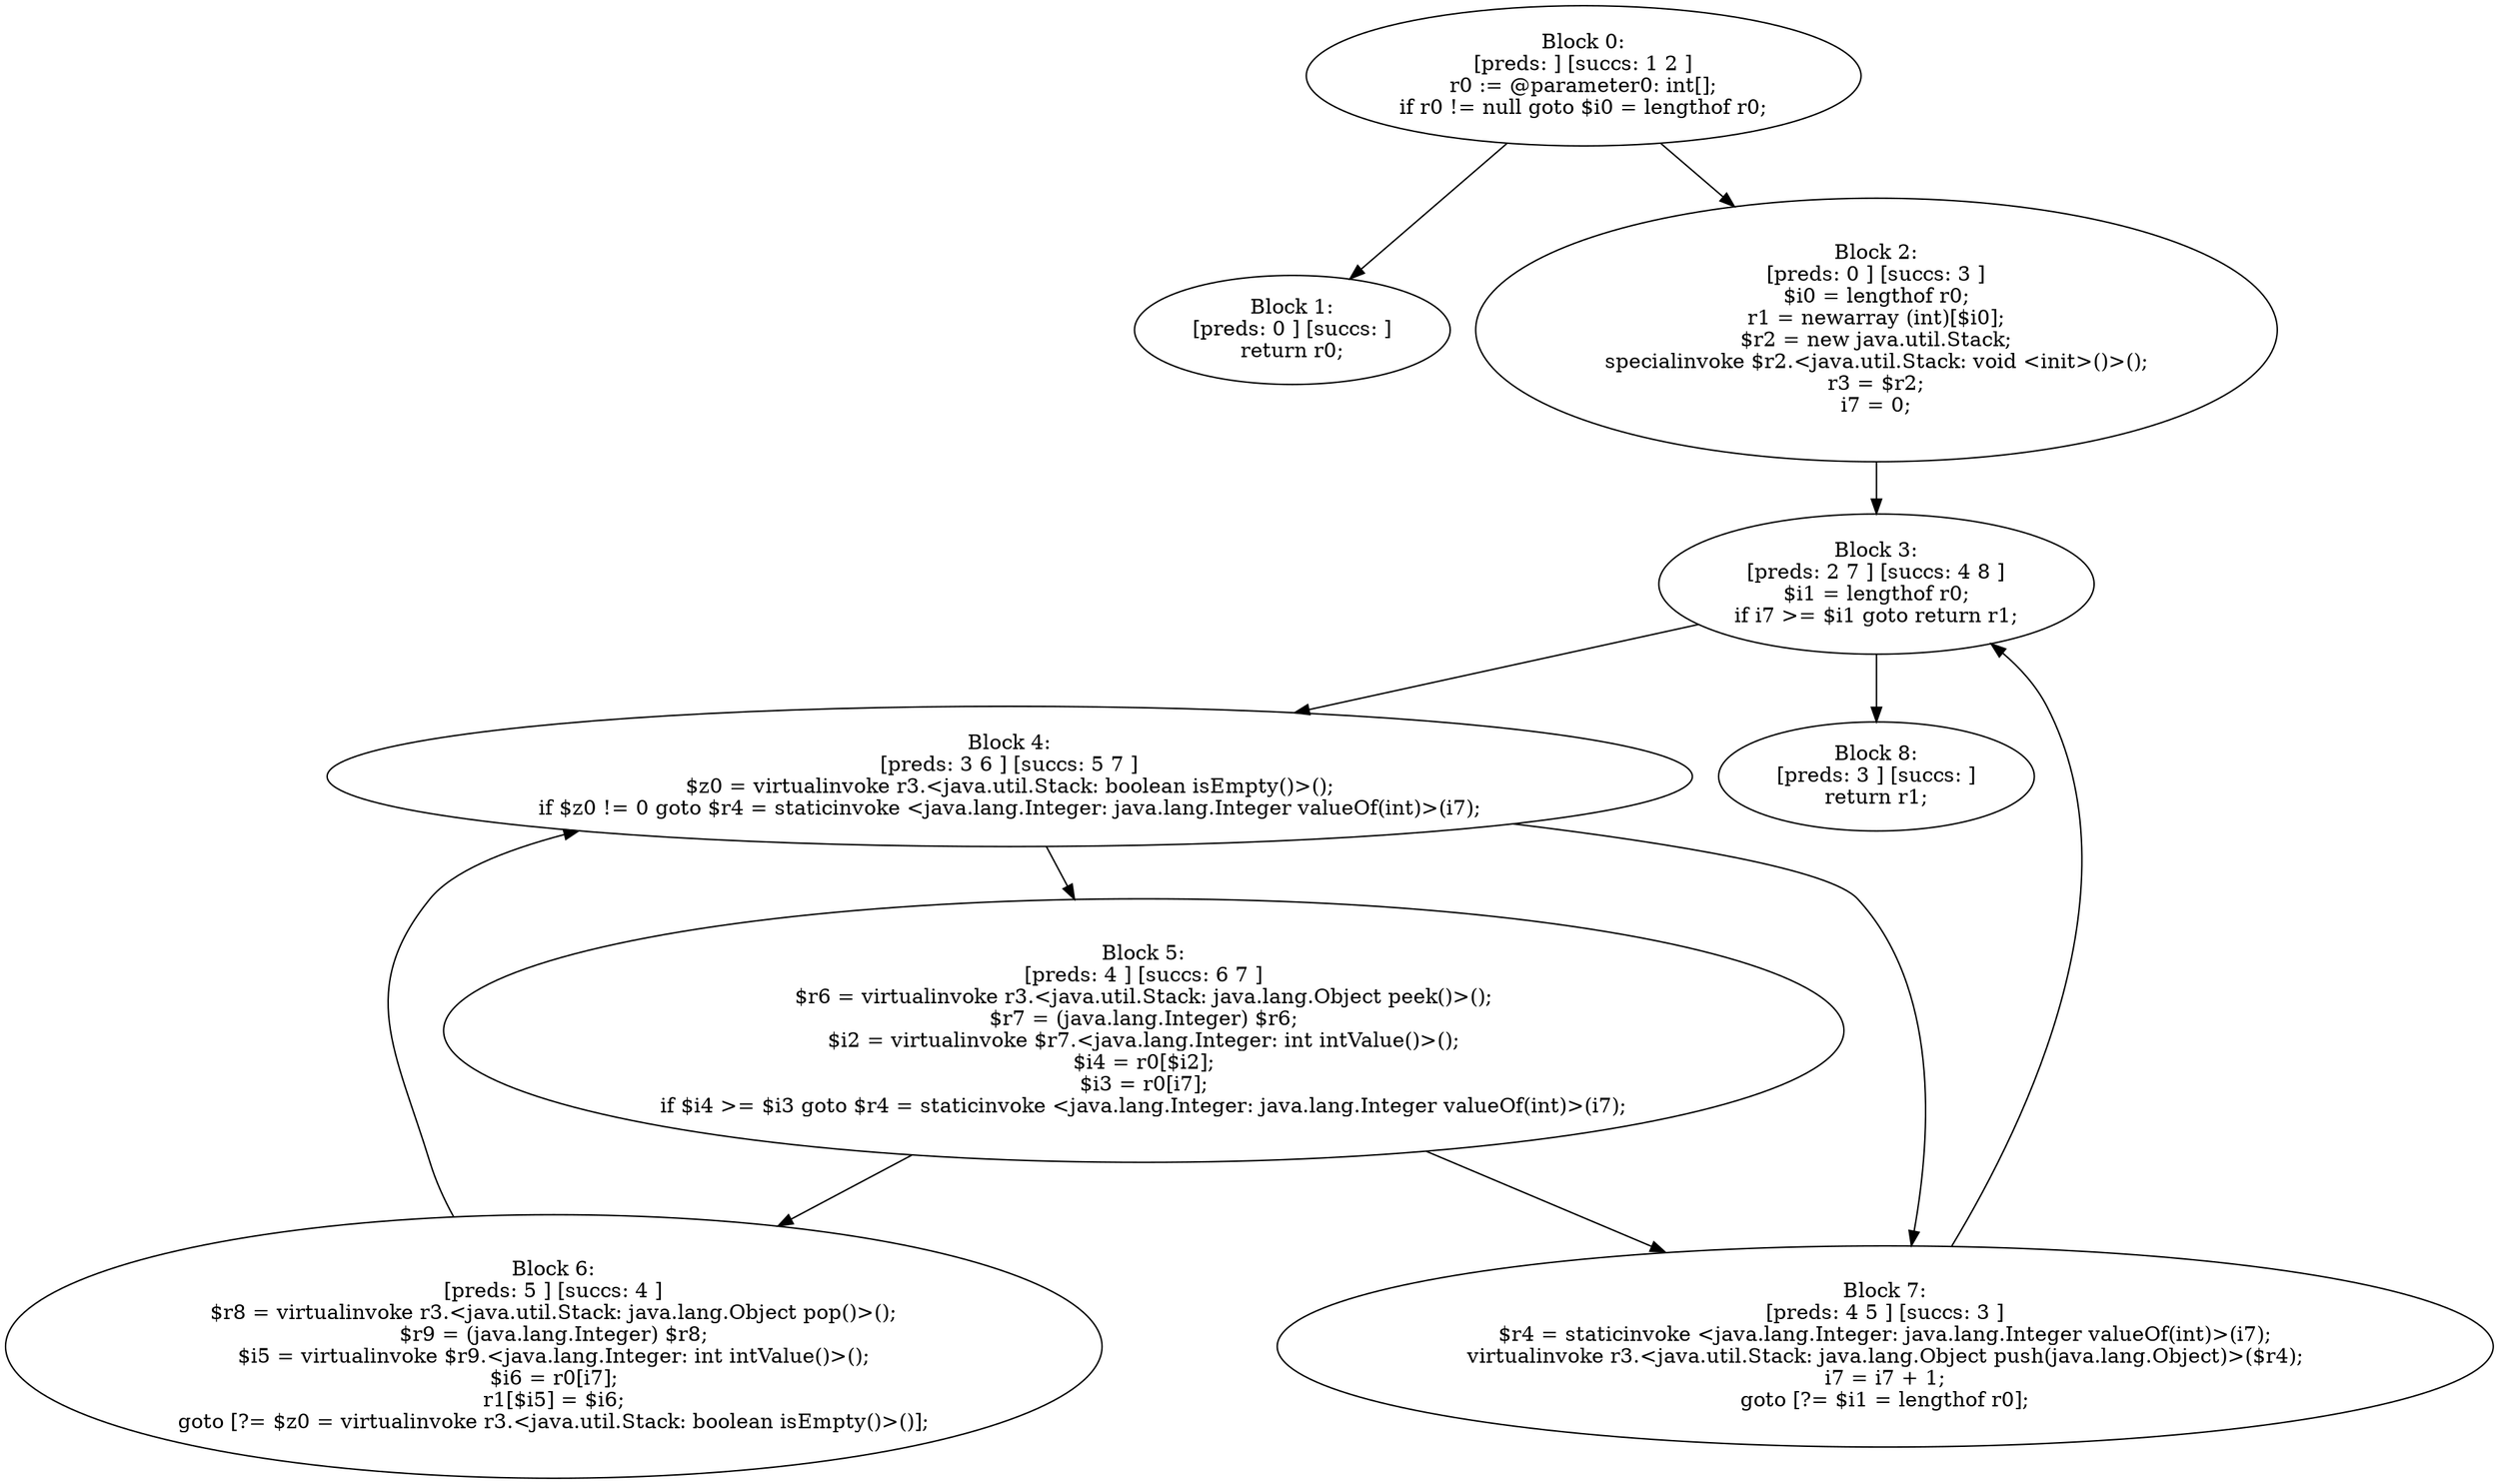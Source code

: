 digraph "unitGraph" {
    "Block 0:
[preds: ] [succs: 1 2 ]
r0 := @parameter0: int[];
if r0 != null goto $i0 = lengthof r0;
"
    "Block 1:
[preds: 0 ] [succs: ]
return r0;
"
    "Block 2:
[preds: 0 ] [succs: 3 ]
$i0 = lengthof r0;
r1 = newarray (int)[$i0];
$r2 = new java.util.Stack;
specialinvoke $r2.<java.util.Stack: void <init>()>();
r3 = $r2;
i7 = 0;
"
    "Block 3:
[preds: 2 7 ] [succs: 4 8 ]
$i1 = lengthof r0;
if i7 >= $i1 goto return r1;
"
    "Block 4:
[preds: 3 6 ] [succs: 5 7 ]
$z0 = virtualinvoke r3.<java.util.Stack: boolean isEmpty()>();
if $z0 != 0 goto $r4 = staticinvoke <java.lang.Integer: java.lang.Integer valueOf(int)>(i7);
"
    "Block 5:
[preds: 4 ] [succs: 6 7 ]
$r6 = virtualinvoke r3.<java.util.Stack: java.lang.Object peek()>();
$r7 = (java.lang.Integer) $r6;
$i2 = virtualinvoke $r7.<java.lang.Integer: int intValue()>();
$i4 = r0[$i2];
$i3 = r0[i7];
if $i4 >= $i3 goto $r4 = staticinvoke <java.lang.Integer: java.lang.Integer valueOf(int)>(i7);
"
    "Block 6:
[preds: 5 ] [succs: 4 ]
$r8 = virtualinvoke r3.<java.util.Stack: java.lang.Object pop()>();
$r9 = (java.lang.Integer) $r8;
$i5 = virtualinvoke $r9.<java.lang.Integer: int intValue()>();
$i6 = r0[i7];
r1[$i5] = $i6;
goto [?= $z0 = virtualinvoke r3.<java.util.Stack: boolean isEmpty()>()];
"
    "Block 7:
[preds: 4 5 ] [succs: 3 ]
$r4 = staticinvoke <java.lang.Integer: java.lang.Integer valueOf(int)>(i7);
virtualinvoke r3.<java.util.Stack: java.lang.Object push(java.lang.Object)>($r4);
i7 = i7 + 1;
goto [?= $i1 = lengthof r0];
"
    "Block 8:
[preds: 3 ] [succs: ]
return r1;
"
    "Block 0:
[preds: ] [succs: 1 2 ]
r0 := @parameter0: int[];
if r0 != null goto $i0 = lengthof r0;
"->"Block 1:
[preds: 0 ] [succs: ]
return r0;
";
    "Block 0:
[preds: ] [succs: 1 2 ]
r0 := @parameter0: int[];
if r0 != null goto $i0 = lengthof r0;
"->"Block 2:
[preds: 0 ] [succs: 3 ]
$i0 = lengthof r0;
r1 = newarray (int)[$i0];
$r2 = new java.util.Stack;
specialinvoke $r2.<java.util.Stack: void <init>()>();
r3 = $r2;
i7 = 0;
";
    "Block 2:
[preds: 0 ] [succs: 3 ]
$i0 = lengthof r0;
r1 = newarray (int)[$i0];
$r2 = new java.util.Stack;
specialinvoke $r2.<java.util.Stack: void <init>()>();
r3 = $r2;
i7 = 0;
"->"Block 3:
[preds: 2 7 ] [succs: 4 8 ]
$i1 = lengthof r0;
if i7 >= $i1 goto return r1;
";
    "Block 3:
[preds: 2 7 ] [succs: 4 8 ]
$i1 = lengthof r0;
if i7 >= $i1 goto return r1;
"->"Block 4:
[preds: 3 6 ] [succs: 5 7 ]
$z0 = virtualinvoke r3.<java.util.Stack: boolean isEmpty()>();
if $z0 != 0 goto $r4 = staticinvoke <java.lang.Integer: java.lang.Integer valueOf(int)>(i7);
";
    "Block 3:
[preds: 2 7 ] [succs: 4 8 ]
$i1 = lengthof r0;
if i7 >= $i1 goto return r1;
"->"Block 8:
[preds: 3 ] [succs: ]
return r1;
";
    "Block 4:
[preds: 3 6 ] [succs: 5 7 ]
$z0 = virtualinvoke r3.<java.util.Stack: boolean isEmpty()>();
if $z0 != 0 goto $r4 = staticinvoke <java.lang.Integer: java.lang.Integer valueOf(int)>(i7);
"->"Block 5:
[preds: 4 ] [succs: 6 7 ]
$r6 = virtualinvoke r3.<java.util.Stack: java.lang.Object peek()>();
$r7 = (java.lang.Integer) $r6;
$i2 = virtualinvoke $r7.<java.lang.Integer: int intValue()>();
$i4 = r0[$i2];
$i3 = r0[i7];
if $i4 >= $i3 goto $r4 = staticinvoke <java.lang.Integer: java.lang.Integer valueOf(int)>(i7);
";
    "Block 4:
[preds: 3 6 ] [succs: 5 7 ]
$z0 = virtualinvoke r3.<java.util.Stack: boolean isEmpty()>();
if $z0 != 0 goto $r4 = staticinvoke <java.lang.Integer: java.lang.Integer valueOf(int)>(i7);
"->"Block 7:
[preds: 4 5 ] [succs: 3 ]
$r4 = staticinvoke <java.lang.Integer: java.lang.Integer valueOf(int)>(i7);
virtualinvoke r3.<java.util.Stack: java.lang.Object push(java.lang.Object)>($r4);
i7 = i7 + 1;
goto [?= $i1 = lengthof r0];
";
    "Block 5:
[preds: 4 ] [succs: 6 7 ]
$r6 = virtualinvoke r3.<java.util.Stack: java.lang.Object peek()>();
$r7 = (java.lang.Integer) $r6;
$i2 = virtualinvoke $r7.<java.lang.Integer: int intValue()>();
$i4 = r0[$i2];
$i3 = r0[i7];
if $i4 >= $i3 goto $r4 = staticinvoke <java.lang.Integer: java.lang.Integer valueOf(int)>(i7);
"->"Block 6:
[preds: 5 ] [succs: 4 ]
$r8 = virtualinvoke r3.<java.util.Stack: java.lang.Object pop()>();
$r9 = (java.lang.Integer) $r8;
$i5 = virtualinvoke $r9.<java.lang.Integer: int intValue()>();
$i6 = r0[i7];
r1[$i5] = $i6;
goto [?= $z0 = virtualinvoke r3.<java.util.Stack: boolean isEmpty()>()];
";
    "Block 5:
[preds: 4 ] [succs: 6 7 ]
$r6 = virtualinvoke r3.<java.util.Stack: java.lang.Object peek()>();
$r7 = (java.lang.Integer) $r6;
$i2 = virtualinvoke $r7.<java.lang.Integer: int intValue()>();
$i4 = r0[$i2];
$i3 = r0[i7];
if $i4 >= $i3 goto $r4 = staticinvoke <java.lang.Integer: java.lang.Integer valueOf(int)>(i7);
"->"Block 7:
[preds: 4 5 ] [succs: 3 ]
$r4 = staticinvoke <java.lang.Integer: java.lang.Integer valueOf(int)>(i7);
virtualinvoke r3.<java.util.Stack: java.lang.Object push(java.lang.Object)>($r4);
i7 = i7 + 1;
goto [?= $i1 = lengthof r0];
";
    "Block 6:
[preds: 5 ] [succs: 4 ]
$r8 = virtualinvoke r3.<java.util.Stack: java.lang.Object pop()>();
$r9 = (java.lang.Integer) $r8;
$i5 = virtualinvoke $r9.<java.lang.Integer: int intValue()>();
$i6 = r0[i7];
r1[$i5] = $i6;
goto [?= $z0 = virtualinvoke r3.<java.util.Stack: boolean isEmpty()>()];
"->"Block 4:
[preds: 3 6 ] [succs: 5 7 ]
$z0 = virtualinvoke r3.<java.util.Stack: boolean isEmpty()>();
if $z0 != 0 goto $r4 = staticinvoke <java.lang.Integer: java.lang.Integer valueOf(int)>(i7);
";
    "Block 7:
[preds: 4 5 ] [succs: 3 ]
$r4 = staticinvoke <java.lang.Integer: java.lang.Integer valueOf(int)>(i7);
virtualinvoke r3.<java.util.Stack: java.lang.Object push(java.lang.Object)>($r4);
i7 = i7 + 1;
goto [?= $i1 = lengthof r0];
"->"Block 3:
[preds: 2 7 ] [succs: 4 8 ]
$i1 = lengthof r0;
if i7 >= $i1 goto return r1;
";
}
